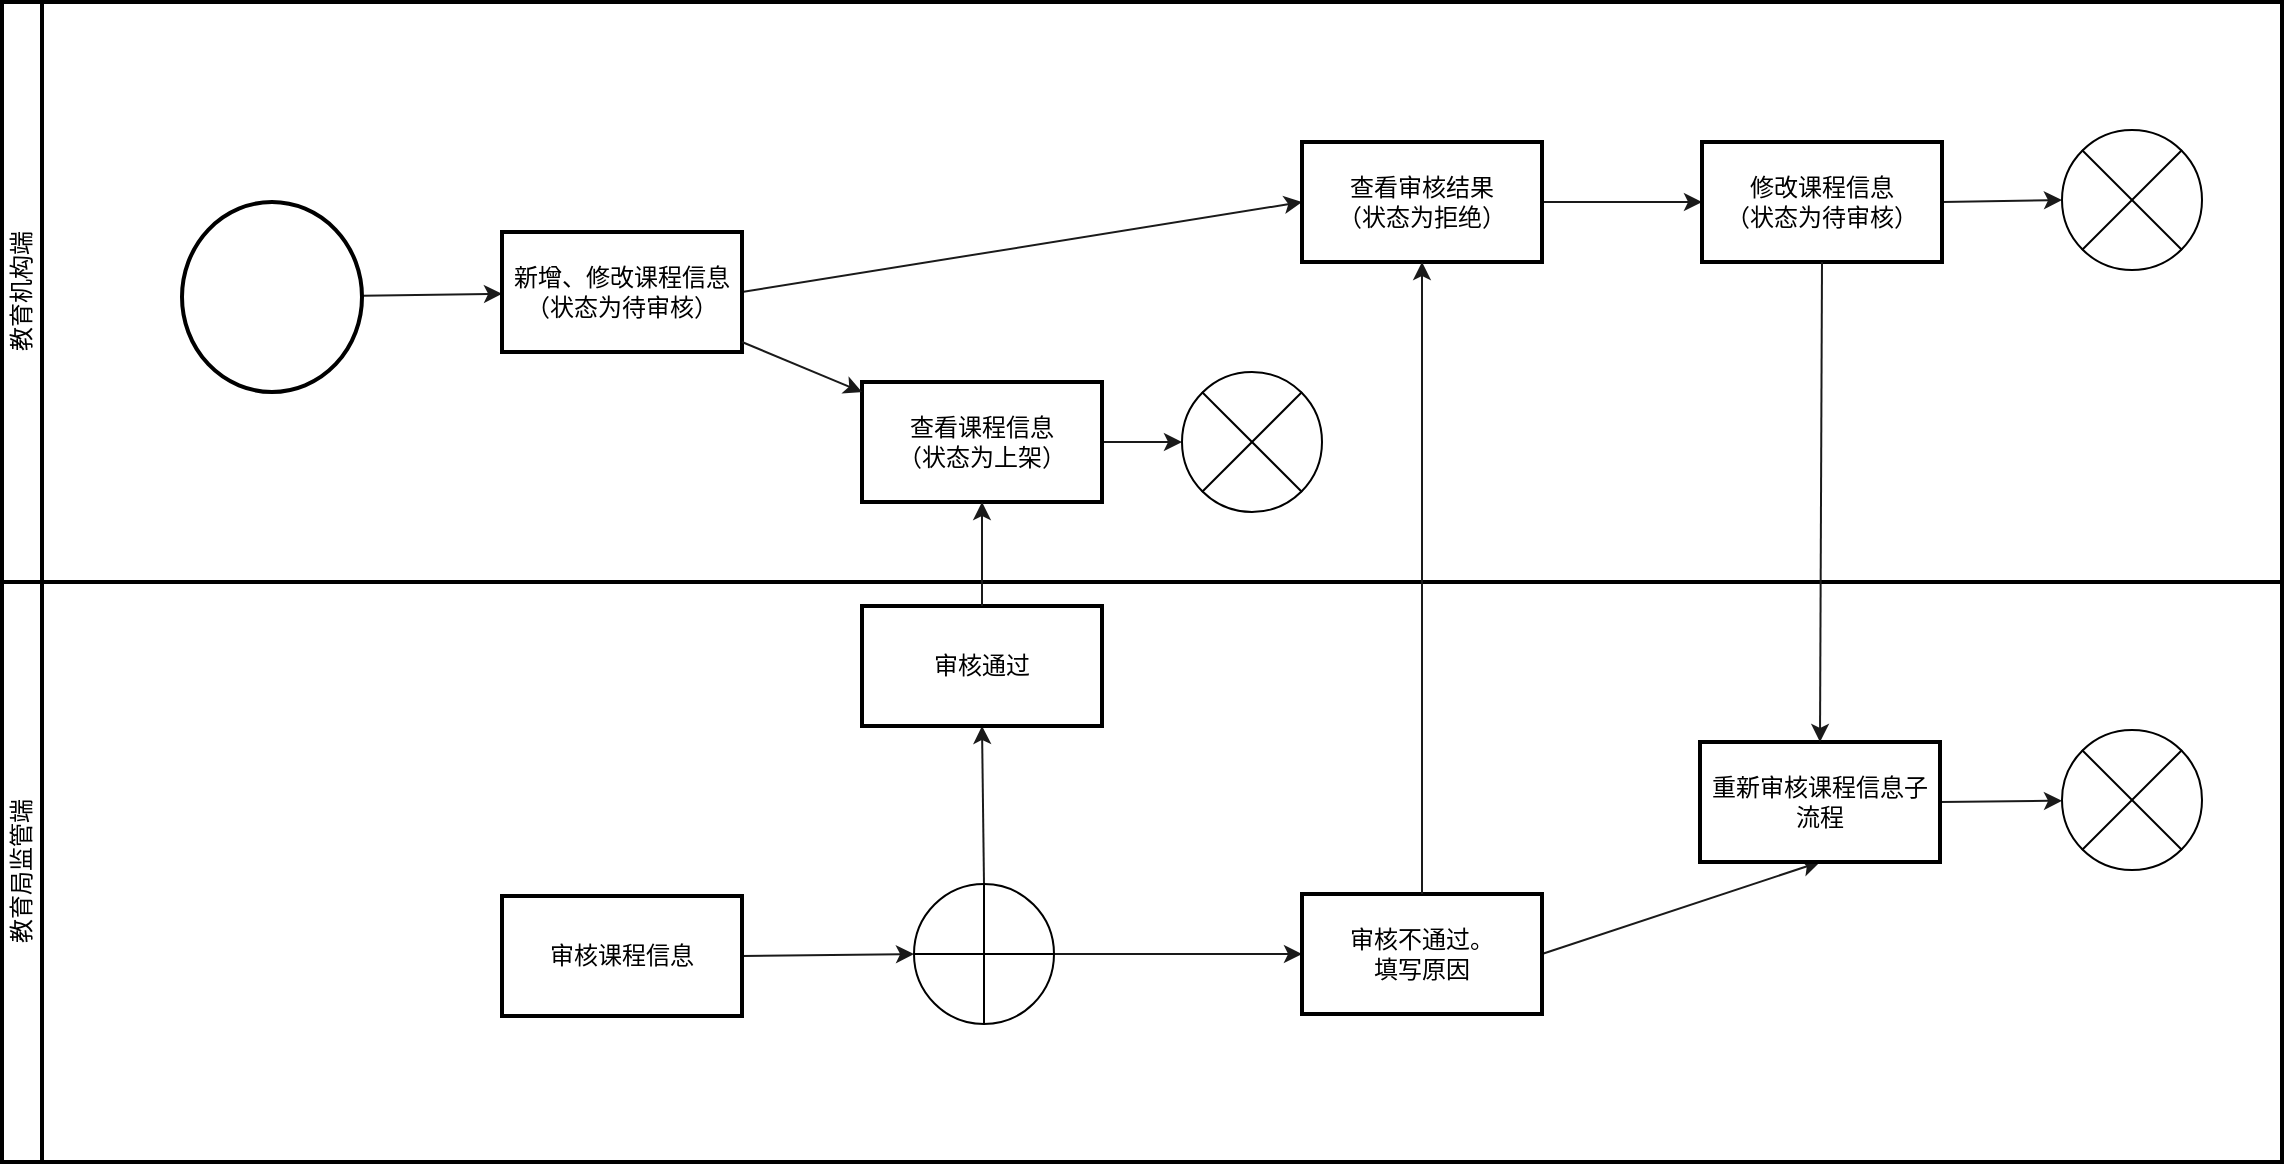 <mxfile>
    <diagram id="_kb27yyYJCCE-tOCtAC7" name="课程管理">
        <mxGraphModel dx="957" dy="655" grid="1" gridSize="10" guides="1" tooltips="1" connect="1" arrows="1" fold="1" page="1" pageScale="1" pageWidth="827" pageHeight="1169" math="0" shadow="0">
            <root>
                <mxCell id="0"/>
                <mxCell id="1" parent="0"/>
                <mxCell id="2" value="教育机构端" style="swimlane;html=1;startSize=20;fontStyle=0;collapsible=0;horizontal=0;swimlaneLine=1;swimlaneFillColor=#ffffff;strokeWidth=2;" vertex="1" parent="1">
                    <mxGeometry x="40" y="110" width="1140" height="290" as="geometry"/>
                </mxCell>
                <mxCell id="3" value="" style="edgeStyle=none;html=1;strokeColor=#1A1A1A;" edge="1" parent="2" source="4" target="6">
                    <mxGeometry relative="1" as="geometry"/>
                </mxCell>
                <mxCell id="4" value="" style="strokeWidth=2;html=1;shape=mxgraph.flowchart.start_2;whiteSpace=wrap;" vertex="1" parent="2">
                    <mxGeometry x="90" y="100" width="90" height="95" as="geometry"/>
                </mxCell>
                <mxCell id="5" style="edgeStyle=none;html=1;exitX=1;exitY=0.5;exitDx=0;exitDy=0;entryX=0;entryY=0.5;entryDx=0;entryDy=0;strokeColor=#1A1A1A;" edge="1" parent="2" source="6" target="10">
                    <mxGeometry relative="1" as="geometry"/>
                </mxCell>
                <mxCell id="6" value="新增、修改课程信息&lt;br&gt;（状态为待审核）" style="whiteSpace=wrap;html=1;strokeWidth=2;" vertex="1" parent="2">
                    <mxGeometry x="250" y="115" width="120" height="60" as="geometry"/>
                </mxCell>
                <mxCell id="EVEw9ZSFLJessw08C7SH-29" style="edgeStyle=none;html=1;exitX=1;exitY=0.5;exitDx=0;exitDy=0;entryX=0;entryY=0.5;entryDx=0;entryDy=0;entryPerimeter=0;strokeColor=#1A1A1A;" edge="1" parent="2" source="7" target="EVEw9ZSFLJessw08C7SH-28">
                    <mxGeometry relative="1" as="geometry"/>
                </mxCell>
                <mxCell id="7" value="查看课程信息&lt;br&gt;（状态为上架）" style="whiteSpace=wrap;html=1;strokeWidth=2;" vertex="1" parent="2">
                    <mxGeometry x="430" y="190" width="120" height="60" as="geometry"/>
                </mxCell>
                <mxCell id="8" value="" style="edgeStyle=none;html=1;strokeColor=#1A1A1A;" edge="1" parent="2" source="6" target="7">
                    <mxGeometry relative="1" as="geometry"/>
                </mxCell>
                <mxCell id="9" style="edgeStyle=none;html=1;exitX=1;exitY=0.5;exitDx=0;exitDy=0;entryX=0;entryY=0.5;entryDx=0;entryDy=0;strokeColor=#1A1A1A;" edge="1" parent="2" source="10" target="12">
                    <mxGeometry relative="1" as="geometry"/>
                </mxCell>
                <mxCell id="10" value="查看审核结果&lt;br&gt;（状态为拒绝）" style="whiteSpace=wrap;html=1;strokeWidth=2;" vertex="1" parent="2">
                    <mxGeometry x="650" y="70" width="120" height="60" as="geometry"/>
                </mxCell>
                <mxCell id="11" style="edgeStyle=none;html=1;exitX=1;exitY=0.5;exitDx=0;exitDy=0;entryX=0;entryY=0.5;entryDx=0;entryDy=0;entryPerimeter=0;strokeColor=#1A1A1A;" edge="1" parent="2" source="12" target="13">
                    <mxGeometry relative="1" as="geometry"/>
                </mxCell>
                <mxCell id="12" value="修改课程信息&lt;br&gt;（状态为待审核）" style="whiteSpace=wrap;html=1;strokeWidth=2;" vertex="1" parent="2">
                    <mxGeometry x="850" y="70" width="120" height="60" as="geometry"/>
                </mxCell>
                <mxCell id="13" value="" style="verticalLabelPosition=bottom;verticalAlign=top;html=1;shape=mxgraph.flowchart.or;" vertex="1" parent="2">
                    <mxGeometry x="1030" y="64" width="70" height="70" as="geometry"/>
                </mxCell>
                <mxCell id="EVEw9ZSFLJessw08C7SH-28" value="" style="verticalLabelPosition=bottom;verticalAlign=top;html=1;shape=mxgraph.flowchart.or;" vertex="1" parent="2">
                    <mxGeometry x="590" y="185" width="70" height="70" as="geometry"/>
                </mxCell>
                <mxCell id="14" value="教育局监管端" style="swimlane;html=1;startSize=20;fontStyle=0;collapsible=0;horizontal=0;swimlaneLine=1;swimlaneFillColor=#ffffff;strokeWidth=2;" vertex="1" parent="1">
                    <mxGeometry x="40" y="400" width="1140" height="290" as="geometry"/>
                </mxCell>
                <mxCell id="15" style="edgeStyle=none;html=1;exitX=1;exitY=0.5;exitDx=0;exitDy=0;entryX=0;entryY=0.5;entryDx=0;entryDy=0;entryPerimeter=0;strokeColor=#1A1A1A;" edge="1" parent="14" source="16" target="19">
                    <mxGeometry relative="1" as="geometry"/>
                </mxCell>
                <mxCell id="16" value="审核课程信息" style="whiteSpace=wrap;html=1;strokeWidth=2;" vertex="1" parent="14">
                    <mxGeometry x="250" y="157" width="120" height="60" as="geometry"/>
                </mxCell>
                <mxCell id="17" style="edgeStyle=none;html=1;exitX=0.5;exitY=0;exitDx=0;exitDy=0;exitPerimeter=0;entryX=0.5;entryY=1;entryDx=0;entryDy=0;strokeColor=#1A1A1A;" edge="1" parent="14" source="19" target="20">
                    <mxGeometry relative="1" as="geometry"/>
                </mxCell>
                <mxCell id="18" style="edgeStyle=none;html=1;exitX=1;exitY=0.5;exitDx=0;exitDy=0;exitPerimeter=0;entryX=0;entryY=0.5;entryDx=0;entryDy=0;strokeColor=#1A1A1A;" edge="1" parent="14" source="19" target="21">
                    <mxGeometry relative="1" as="geometry"/>
                </mxCell>
                <mxCell id="19" value="" style="verticalLabelPosition=bottom;verticalAlign=top;html=1;shape=mxgraph.flowchart.summing_function;" vertex="1" parent="14">
                    <mxGeometry x="456" y="151" width="70" height="70" as="geometry"/>
                </mxCell>
                <mxCell id="20" value="审核通过" style="whiteSpace=wrap;html=1;strokeWidth=2;" vertex="1" parent="14">
                    <mxGeometry x="430" y="12" width="120" height="60" as="geometry"/>
                </mxCell>
                <mxCell id="EVEw9ZSFLJessw08C7SH-27" style="edgeStyle=none;html=1;exitX=1;exitY=0.5;exitDx=0;exitDy=0;entryX=0.5;entryY=1;entryDx=0;entryDy=0;strokeColor=#1A1A1A;" edge="1" parent="14" source="21" target="23">
                    <mxGeometry relative="1" as="geometry"/>
                </mxCell>
                <mxCell id="21" value="审核不通过。&lt;br&gt;填写原因" style="whiteSpace=wrap;html=1;strokeWidth=2;" vertex="1" parent="14">
                    <mxGeometry x="650" y="156" width="120" height="60" as="geometry"/>
                </mxCell>
                <mxCell id="22" style="edgeStyle=none;html=1;exitX=1;exitY=0.5;exitDx=0;exitDy=0;strokeColor=#1A1A1A;" edge="1" parent="14" source="23" target="24">
                    <mxGeometry relative="1" as="geometry"/>
                </mxCell>
                <mxCell id="23" value="重新审核课程信息子流程" style="whiteSpace=wrap;html=1;strokeWidth=2;" vertex="1" parent="14">
                    <mxGeometry x="849" y="80" width="120" height="60" as="geometry"/>
                </mxCell>
                <mxCell id="24" value="" style="verticalLabelPosition=bottom;verticalAlign=top;html=1;shape=mxgraph.flowchart.or;" vertex="1" parent="14">
                    <mxGeometry x="1030" y="74" width="70" height="70" as="geometry"/>
                </mxCell>
                <mxCell id="EVEw9ZSFLJessw08C7SH-24" style="edgeStyle=none;html=1;exitX=0.5;exitY=1;exitDx=0;exitDy=0;entryX=0.5;entryY=0;entryDx=0;entryDy=0;strokeColor=#1A1A1A;" edge="1" parent="1" source="12" target="23">
                    <mxGeometry relative="1" as="geometry"/>
                </mxCell>
                <mxCell id="EVEw9ZSFLJessw08C7SH-25" style="edgeStyle=none;html=1;exitX=0.5;exitY=0;exitDx=0;exitDy=0;entryX=0.5;entryY=1;entryDx=0;entryDy=0;strokeColor=#1A1A1A;" edge="1" parent="1" source="20" target="7">
                    <mxGeometry relative="1" as="geometry"/>
                </mxCell>
                <mxCell id="EVEw9ZSFLJessw08C7SH-26" style="edgeStyle=none;html=1;exitX=0.5;exitY=0;exitDx=0;exitDy=0;strokeColor=#1A1A1A;entryX=0.5;entryY=1;entryDx=0;entryDy=0;" edge="1" parent="1" source="21" target="10">
                    <mxGeometry relative="1" as="geometry">
                        <mxPoint x="740" y="210" as="targetPoint"/>
                        <Array as="points"/>
                    </mxGeometry>
                </mxCell>
            </root>
        </mxGraphModel>
    </diagram>
    <diagram id="O-GzuEgNtvtESoAln1FJ" name="课程下架">
        <mxGraphModel dx="957" dy="655" grid="1" gridSize="10" guides="1" tooltips="1" connect="1" arrows="1" fold="1" page="1" pageScale="1" pageWidth="827" pageHeight="1169" math="0" shadow="0">
            <root>
                <mxCell id="i242eHqNtfpWOpR8OjVP-0"/>
                <mxCell id="i242eHqNtfpWOpR8OjVP-1" parent="i242eHqNtfpWOpR8OjVP-0"/>
                <mxCell id="i242eHqNtfpWOpR8OjVP-2" value="教育机构端" style="swimlane;html=1;startSize=20;fontStyle=0;collapsible=0;horizontal=0;swimlaneLine=1;swimlaneFillColor=#ffffff;strokeWidth=2;" vertex="1" parent="i242eHqNtfpWOpR8OjVP-1">
                    <mxGeometry x="100" y="140" width="740" height="260" as="geometry"/>
                </mxCell>
                <mxCell id="i242eHqNtfpWOpR8OjVP-3" style="edgeStyle=none;html=1;exitX=1;exitY=0.5;exitDx=0;exitDy=0;exitPerimeter=0;strokeColor=#1A1A1A;" edge="1" parent="i242eHqNtfpWOpR8OjVP-2" source="i242eHqNtfpWOpR8OjVP-4" target="i242eHqNtfpWOpR8OjVP-6">
                    <mxGeometry relative="1" as="geometry"/>
                </mxCell>
                <mxCell id="i242eHqNtfpWOpR8OjVP-4" value="" style="strokeWidth=2;html=1;shape=mxgraph.flowchart.start_2;whiteSpace=wrap;" vertex="1" parent="i242eHqNtfpWOpR8OjVP-2">
                    <mxGeometry x="60" y="100" width="90" height="95" as="geometry"/>
                </mxCell>
                <mxCell id="i242eHqNtfpWOpR8OjVP-5" style="edgeStyle=none;html=1;exitX=1;exitY=0.5;exitDx=0;exitDy=0;entryX=0;entryY=0.5;entryDx=0;entryDy=0;strokeColor=#1A1A1A;" edge="1" parent="i242eHqNtfpWOpR8OjVP-2" source="i242eHqNtfpWOpR8OjVP-6" target="i242eHqNtfpWOpR8OjVP-7">
                    <mxGeometry relative="1" as="geometry"/>
                </mxCell>
                <mxCell id="i242eHqNtfpWOpR8OjVP-6" value="下架课程" style="whiteSpace=wrap;html=1;strokeWidth=2;" vertex="1" parent="i242eHqNtfpWOpR8OjVP-2">
                    <mxGeometry x="215" y="120" width="120" height="60" as="geometry"/>
                </mxCell>
                <mxCell id="i242eHqNtfpWOpR8OjVP-7" value="查看下架课程" style="whiteSpace=wrap;html=1;strokeWidth=2;" vertex="1" parent="i242eHqNtfpWOpR8OjVP-2">
                    <mxGeometry x="430" y="117.5" width="120" height="60" as="geometry"/>
                </mxCell>
                <mxCell id="u8Z2Gh5Aan8gTaz_btC8-0" value="" style="verticalLabelPosition=bottom;verticalAlign=top;html=1;shape=mxgraph.flowchart.or;" vertex="1" parent="i242eHqNtfpWOpR8OjVP-2">
                    <mxGeometry x="630" y="115" width="70" height="70" as="geometry"/>
                </mxCell>
                <mxCell id="i242eHqNtfpWOpR8OjVP-8" value="数据库" style="swimlane;html=1;startSize=20;fontStyle=0;collapsible=0;horizontal=0;swimlaneLine=1;swimlaneFillColor=#ffffff;strokeWidth=2;" vertex="1" parent="i242eHqNtfpWOpR8OjVP-1">
                    <mxGeometry x="100" y="400" width="740" height="200" as="geometry"/>
                </mxCell>
                <mxCell id="i242eHqNtfpWOpR8OjVP-9" value="教育局监管端" style="swimlane;html=1;startSize=20;fontStyle=0;collapsible=0;horizontal=0;swimlaneLine=1;swimlaneFillColor=#ffffff;strokeWidth=2;" vertex="1" parent="i242eHqNtfpWOpR8OjVP-1">
                    <mxGeometry x="100" y="600" width="740" height="210" as="geometry"/>
                </mxCell>
                <mxCell id="i242eHqNtfpWOpR8OjVP-12" value="" style="strokeWidth=2;html=1;shape=mxgraph.flowchart.start_2;whiteSpace=wrap;" vertex="1" parent="i242eHqNtfpWOpR8OjVP-9">
                    <mxGeometry x="60" y="57.5" width="90" height="95" as="geometry"/>
                </mxCell>
                <mxCell id="i242eHqNtfpWOpR8OjVP-14" value="下架课程" style="whiteSpace=wrap;html=1;strokeWidth=2;" vertex="1" parent="i242eHqNtfpWOpR8OjVP-9">
                    <mxGeometry x="210" y="81" width="120" height="47.5" as="geometry"/>
                </mxCell>
                <mxCell id="i242eHqNtfpWOpR8OjVP-11" style="edgeStyle=none;html=1;exitX=1;exitY=0.5;exitDx=0;exitDy=0;exitPerimeter=0;strokeColor=#1A1A1A;" edge="1" parent="i242eHqNtfpWOpR8OjVP-9" source="i242eHqNtfpWOpR8OjVP-12" target="i242eHqNtfpWOpR8OjVP-14">
                    <mxGeometry relative="1" as="geometry"/>
                </mxCell>
                <mxCell id="i242eHqNtfpWOpR8OjVP-15" value="查看下架课程" style="whiteSpace=wrap;html=1;strokeWidth=2;" vertex="1" parent="i242eHqNtfpWOpR8OjVP-9">
                    <mxGeometry x="430" y="75" width="120" height="60" as="geometry"/>
                </mxCell>
                <mxCell id="i242eHqNtfpWOpR8OjVP-13" style="edgeStyle=none;html=1;exitX=1;exitY=0.5;exitDx=0;exitDy=0;entryX=0;entryY=0.5;entryDx=0;entryDy=0;strokeColor=#1A1A1A;" edge="1" parent="i242eHqNtfpWOpR8OjVP-9" source="i242eHqNtfpWOpR8OjVP-14" target="i242eHqNtfpWOpR8OjVP-15">
                    <mxGeometry relative="1" as="geometry"/>
                </mxCell>
                <mxCell id="u8Z2Gh5Aan8gTaz_btC8-1" value="" style="verticalLabelPosition=bottom;verticalAlign=top;html=1;shape=mxgraph.flowchart.or;" vertex="1" parent="i242eHqNtfpWOpR8OjVP-9">
                    <mxGeometry x="620" y="69.75" width="70" height="70" as="geometry"/>
                </mxCell>
                <mxCell id="i242eHqNtfpWOpR8OjVP-10" value="教育机构课程表" style="shape=datastore;whiteSpace=wrap;html=1;labelPosition=center;verticalLabelPosition=bottom;align=center;verticalAlign=top;" vertex="1" parent="i242eHqNtfpWOpR8OjVP-1">
                    <mxGeometry x="323" y="440" width="100" height="100" as="geometry"/>
                </mxCell>
                <mxCell id="i242eHqNtfpWOpR8OjVP-16" style="edgeStyle=none;html=1;exitX=0.5;exitY=0;exitDx=0;exitDy=0;entryX=0.5;entryY=1;entryDx=0;entryDy=0;strokeColor=#1A1A1A;" edge="1" parent="i242eHqNtfpWOpR8OjVP-1" source="i242eHqNtfpWOpR8OjVP-14" target="i242eHqNtfpWOpR8OjVP-10">
                    <mxGeometry relative="1" as="geometry"/>
                </mxCell>
                <mxCell id="i242eHqNtfpWOpR8OjVP-17" style="edgeStyle=none;html=1;exitX=0.5;exitY=1;exitDx=0;exitDy=0;entryX=0.5;entryY=0;entryDx=0;entryDy=0;strokeColor=#1A1A1A;" edge="1" parent="i242eHqNtfpWOpR8OjVP-1" source="i242eHqNtfpWOpR8OjVP-6" target="i242eHqNtfpWOpR8OjVP-10">
                    <mxGeometry relative="1" as="geometry"/>
                </mxCell>
                <mxCell id="i242eHqNtfpWOpR8OjVP-18" style="edgeStyle=none;html=1;exitX=0.5;exitY=1;exitDx=0;exitDy=0;strokeColor=#1A1A1A;" edge="1" parent="i242eHqNtfpWOpR8OjVP-1" source="i242eHqNtfpWOpR8OjVP-7" target="i242eHqNtfpWOpR8OjVP-10">
                    <mxGeometry relative="1" as="geometry"/>
                </mxCell>
                <mxCell id="i242eHqNtfpWOpR8OjVP-19" style="edgeStyle=none;html=1;exitX=0.5;exitY=0;exitDx=0;exitDy=0;entryX=0.85;entryY=0.95;entryDx=0;entryDy=0;entryPerimeter=0;strokeColor=#1A1A1A;" edge="1" parent="i242eHqNtfpWOpR8OjVP-1" source="i242eHqNtfpWOpR8OjVP-15" target="i242eHqNtfpWOpR8OjVP-10">
                    <mxGeometry relative="1" as="geometry"/>
                </mxCell>
                <mxCell id="u8Z2Gh5Aan8gTaz_btC8-2" style="edgeStyle=none;html=1;exitX=1;exitY=0.5;exitDx=0;exitDy=0;strokeColor=#1A1A1A;" edge="1" parent="i242eHqNtfpWOpR8OjVP-1" source="i242eHqNtfpWOpR8OjVP-7">
                    <mxGeometry relative="1" as="geometry">
                        <mxPoint x="730" y="288" as="targetPoint"/>
                    </mxGeometry>
                </mxCell>
                <mxCell id="u8Z2Gh5Aan8gTaz_btC8-3" style="edgeStyle=none;html=1;exitX=1;exitY=0.5;exitDx=0;exitDy=0;strokeColor=#1A1A1A;" edge="1" parent="i242eHqNtfpWOpR8OjVP-1" source="i242eHqNtfpWOpR8OjVP-15">
                    <mxGeometry relative="1" as="geometry">
                        <mxPoint x="720" y="705" as="targetPoint"/>
                    </mxGeometry>
                </mxCell>
            </root>
        </mxGraphModel>
    </diagram>
    <diagram id="RTB69ole-GEvvUyD-ts5" name="课程退订">
        <mxGraphModel dx="957" dy="655" grid="1" gridSize="10" guides="1" tooltips="1" connect="1" arrows="1" fold="1" page="1" pageScale="1" pageWidth="827" pageHeight="1169" math="0" shadow="0">
            <root>
                <mxCell id="GCObWITcxU9STwv5iPhT-0"/>
                <mxCell id="GCObWITcxU9STwv5iPhT-1" parent="GCObWITcxU9STwv5iPhT-0"/>
                <mxCell id="xaeJqkoStHFcShrqPOXK-0" value="消费者端" style="swimlane;html=1;startSize=20;fontStyle=0;collapsible=0;horizontal=0;swimlaneLine=1;swimlaneFillColor=#ffffff;strokeWidth=2;" vertex="1" parent="GCObWITcxU9STwv5iPhT-1">
                    <mxGeometry x="40" y="110" width="1140" height="290" as="geometry"/>
                </mxCell>
                <mxCell id="xaeJqkoStHFcShrqPOXK-1" value="" style="edgeStyle=none;html=1;strokeColor=#1A1A1A;" edge="1" parent="xaeJqkoStHFcShrqPOXK-0" source="xaeJqkoStHFcShrqPOXK-2" target="xaeJqkoStHFcShrqPOXK-4">
                    <mxGeometry relative="1" as="geometry"/>
                </mxCell>
                <mxCell id="xaeJqkoStHFcShrqPOXK-2" value="" style="strokeWidth=2;html=1;shape=mxgraph.flowchart.start_2;whiteSpace=wrap;" vertex="1" parent="xaeJqkoStHFcShrqPOXK-0">
                    <mxGeometry x="90" y="100" width="90" height="95" as="geometry"/>
                </mxCell>
                <mxCell id="xaeJqkoStHFcShrqPOXK-3" style="edgeStyle=none;html=1;exitX=1;exitY=0.5;exitDx=0;exitDy=0;entryX=0;entryY=0.5;entryDx=0;entryDy=0;strokeColor=#1A1A1A;" edge="1" parent="xaeJqkoStHFcShrqPOXK-0" source="xaeJqkoStHFcShrqPOXK-4" target="xaeJqkoStHFcShrqPOXK-9">
                    <mxGeometry relative="1" as="geometry"/>
                </mxCell>
                <mxCell id="xaeJqkoStHFcShrqPOXK-4" value="申请课程退订" style="whiteSpace=wrap;html=1;strokeWidth=2;" vertex="1" parent="xaeJqkoStHFcShrqPOXK-0">
                    <mxGeometry x="250" y="115" width="120" height="60" as="geometry"/>
                </mxCell>
                <mxCell id="xaeJqkoStHFcShrqPOXK-29" style="edgeStyle=none;html=1;exitX=1;exitY=0.5;exitDx=0;exitDy=0;entryX=0;entryY=0.5;entryDx=0;entryDy=0;entryPerimeter=0;strokeColor=#1A1A1A;" edge="1" parent="xaeJqkoStHFcShrqPOXK-0" source="xaeJqkoStHFcShrqPOXK-9" target="xaeJqkoStHFcShrqPOXK-12">
                    <mxGeometry relative="1" as="geometry"/>
                </mxCell>
                <mxCell id="xaeJqkoStHFcShrqPOXK-9" value="查看退敌给你讲诶过。查看退订结果，支持查看不通过原因。" style="whiteSpace=wrap;html=1;strokeWidth=2;" vertex="1" parent="xaeJqkoStHFcShrqPOXK-0">
                    <mxGeometry x="610" y="113.5" width="120" height="60" as="geometry"/>
                </mxCell>
                <mxCell id="xaeJqkoStHFcShrqPOXK-12" value="" style="verticalLabelPosition=bottom;verticalAlign=top;html=1;shape=mxgraph.flowchart.or;" vertex="1" parent="xaeJqkoStHFcShrqPOXK-0">
                    <mxGeometry x="811" y="108.5" width="70" height="70" as="geometry"/>
                </mxCell>
                <mxCell id="xaeJqkoStHFcShrqPOXK-14" value="教育机构端" style="swimlane;html=1;startSize=20;fontStyle=0;collapsible=0;horizontal=0;swimlaneLine=1;swimlaneFillColor=#ffffff;strokeWidth=2;" vertex="1" parent="GCObWITcxU9STwv5iPhT-1">
                    <mxGeometry x="40" y="400" width="1140" height="290" as="geometry"/>
                </mxCell>
                <mxCell id="xaeJqkoStHFcShrqPOXK-15" style="edgeStyle=none;html=1;exitX=1;exitY=0.5;exitDx=0;exitDy=0;entryX=0;entryY=0.5;entryDx=0;entryDy=0;strokeColor=#1A1A1A;" edge="1" parent="xaeJqkoStHFcShrqPOXK-14" source="xaeJqkoStHFcShrqPOXK-16" target="xaeJqkoStHFcShrqPOXK-20">
                    <mxGeometry relative="1" as="geometry">
                        <mxPoint x="456" y="186" as="targetPoint"/>
                    </mxGeometry>
                </mxCell>
                <mxCell id="xaeJqkoStHFcShrqPOXK-30" style="edgeStyle=none;html=1;exitX=1;exitY=0.5;exitDx=0;exitDy=0;entryX=0;entryY=0.5;entryDx=0;entryDy=0;strokeColor=#1A1A1A;" edge="1" parent="xaeJqkoStHFcShrqPOXK-14" source="xaeJqkoStHFcShrqPOXK-16" target="xaeJqkoStHFcShrqPOXK-22">
                    <mxGeometry relative="1" as="geometry"/>
                </mxCell>
                <mxCell id="xaeJqkoStHFcShrqPOXK-16" value="课程退订审核" style="whiteSpace=wrap;html=1;strokeWidth=2;" vertex="1" parent="xaeJqkoStHFcShrqPOXK-14">
                    <mxGeometry x="250" y="104" width="120" height="60" as="geometry"/>
                </mxCell>
                <mxCell id="xaeJqkoStHFcShrqPOXK-20" value="审核通过" style="whiteSpace=wrap;html=1;strokeWidth=2;" vertex="1" parent="xaeJqkoStHFcShrqPOXK-14">
                    <mxGeometry x="430" y="12" width="120" height="60" as="geometry"/>
                </mxCell>
                <mxCell id="xaeJqkoStHFcShrqPOXK-22" value="审核不通过。&lt;br&gt;填写原因，是否同意新的退款金额" style="whiteSpace=wrap;html=1;strokeWidth=2;" vertex="1" parent="xaeJqkoStHFcShrqPOXK-14">
                    <mxGeometry x="420" y="200" width="120" height="60" as="geometry"/>
                </mxCell>
                <mxCell id="xaeJqkoStHFcShrqPOXK-31" style="edgeStyle=none;html=1;strokeColor=#1A1A1A;entryX=0.5;entryY=1;entryDx=0;entryDy=0;" edge="1" parent="GCObWITcxU9STwv5iPhT-1" target="xaeJqkoStHFcShrqPOXK-9">
                    <mxGeometry relative="1" as="geometry">
                        <mxPoint x="590" y="442" as="sourcePoint"/>
                        <mxPoint x="730" y="290" as="targetPoint"/>
                    </mxGeometry>
                </mxCell>
                <mxCell id="xaeJqkoStHFcShrqPOXK-32" style="edgeStyle=none;html=1;exitX=1;exitY=0.5;exitDx=0;exitDy=0;strokeColor=#1A1A1A;" edge="1" parent="GCObWITcxU9STwv5iPhT-1" source="xaeJqkoStHFcShrqPOXK-22">
                    <mxGeometry relative="1" as="geometry">
                        <mxPoint x="710" y="280" as="targetPoint"/>
                    </mxGeometry>
                </mxCell>
            </root>
        </mxGraphModel>
    </diagram>
    <diagram id="FENlPWuHK17iBy_Hg0Zu" name="签到和请假">
        <mxGraphModel dx="957" dy="655" grid="1" gridSize="10" guides="1" tooltips="1" connect="1" arrows="1" fold="1" page="1" pageScale="1" pageWidth="827" pageHeight="1169" math="0" shadow="0">
            <root>
                <mxCell id="eyXgqee70Rvy0ePoQRyp-0"/>
                <mxCell id="eyXgqee70Rvy0ePoQRyp-1" parent="eyXgqee70Rvy0ePoQRyp-0"/>
                <mxCell id="g-nWxtTC_gYAiai5TpuG-0" value="消费者端" style="swimlane;html=1;startSize=20;fontStyle=0;collapsible=0;horizontal=0;swimlaneLine=1;swimlaneFillColor=#ffffff;strokeWidth=2;" vertex="1" parent="eyXgqee70Rvy0ePoQRyp-1">
                    <mxGeometry x="40" y="110" width="1140" height="290" as="geometry"/>
                </mxCell>
                <mxCell id="8ieWl4sxLzwBWGmQq1wU-4" style="edgeStyle=none;html=1;exitX=1;exitY=0.5;exitDx=0;exitDy=0;entryX=0;entryY=0.5;entryDx=0;entryDy=0;strokeColor=#1A1A1A;" edge="1" parent="g-nWxtTC_gYAiai5TpuG-0" source="g-nWxtTC_gYAiai5TpuG-4" target="8ieWl4sxLzwBWGmQq1wU-1">
                    <mxGeometry relative="1" as="geometry"/>
                </mxCell>
                <mxCell id="g-nWxtTC_gYAiai5TpuG-4" value="接受签到通知" style="whiteSpace=wrap;html=1;strokeWidth=2;" vertex="1" parent="g-nWxtTC_gYAiai5TpuG-0">
                    <mxGeometry x="250" y="115" width="120" height="60" as="geometry"/>
                </mxCell>
                <mxCell id="g-nWxtTC_gYAiai5TpuG-5" style="edgeStyle=none;html=1;exitX=1;exitY=0.5;exitDx=0;exitDy=0;entryX=0;entryY=0.5;entryDx=0;entryDy=0;entryPerimeter=0;strokeColor=#1A1A1A;" edge="1" parent="g-nWxtTC_gYAiai5TpuG-0" source="g-nWxtTC_gYAiai5TpuG-6" target="g-nWxtTC_gYAiai5TpuG-7">
                    <mxGeometry relative="1" as="geometry"/>
                </mxCell>
                <mxCell id="g-nWxtTC_gYAiai5TpuG-6" value="签到" style="whiteSpace=wrap;html=1;strokeWidth=2;" vertex="1" parent="g-nWxtTC_gYAiai5TpuG-0">
                    <mxGeometry x="610" y="73.5" width="120" height="60" as="geometry"/>
                </mxCell>
                <mxCell id="g-nWxtTC_gYAiai5TpuG-7" value="" style="verticalLabelPosition=bottom;verticalAlign=top;html=1;shape=mxgraph.flowchart.or;" vertex="1" parent="g-nWxtTC_gYAiai5TpuG-0">
                    <mxGeometry x="811" y="110.5" width="70" height="70" as="geometry"/>
                </mxCell>
                <mxCell id="8ieWl4sxLzwBWGmQq1wU-5" style="edgeStyle=none;html=1;exitX=1;exitY=0.5;exitDx=0;exitDy=0;entryX=0;entryY=0.5;entryDx=0;entryDy=0;strokeColor=#1A1A1A;" edge="1" parent="g-nWxtTC_gYAiai5TpuG-0" source="8ieWl4sxLzwBWGmQq1wU-1" target="g-nWxtTC_gYAiai5TpuG-6">
                    <mxGeometry relative="1" as="geometry"/>
                </mxCell>
                <mxCell id="8ieWl4sxLzwBWGmQq1wU-6" style="edgeStyle=none;html=1;exitX=1;exitY=0.5;exitDx=0;exitDy=0;entryX=0;entryY=0.642;entryDx=0;entryDy=0;entryPerimeter=0;strokeColor=#1A1A1A;" edge="1" parent="g-nWxtTC_gYAiai5TpuG-0" source="8ieWl4sxLzwBWGmQq1wU-1" target="8ieWl4sxLzwBWGmQq1wU-2">
                    <mxGeometry relative="1" as="geometry"/>
                </mxCell>
                <mxCell id="8ieWl4sxLzwBWGmQq1wU-1" value="点击通知进入已够课程详情页中的签到页面。" style="whiteSpace=wrap;html=1;strokeWidth=2;" vertex="1" parent="g-nWxtTC_gYAiai5TpuG-0">
                    <mxGeometry x="430" y="115" width="120" height="60" as="geometry"/>
                </mxCell>
                <mxCell id="8ieWl4sxLzwBWGmQq1wU-7" style="edgeStyle=none;html=1;exitX=1;exitY=0.5;exitDx=0;exitDy=0;entryX=0;entryY=0.5;entryDx=0;entryDy=0;entryPerimeter=0;strokeColor=#1A1A1A;" edge="1" parent="g-nWxtTC_gYAiai5TpuG-0" source="8ieWl4sxLzwBWGmQq1wU-2" target="g-nWxtTC_gYAiai5TpuG-7">
                    <mxGeometry relative="1" as="geometry"/>
                </mxCell>
                <mxCell id="8ieWl4sxLzwBWGmQq1wU-2" value="请假" style="whiteSpace=wrap;html=1;strokeWidth=2;" vertex="1" parent="g-nWxtTC_gYAiai5TpuG-0">
                    <mxGeometry x="610" y="170" width="120" height="60" as="geometry"/>
                </mxCell>
                <mxCell id="g-nWxtTC_gYAiai5TpuG-8" value="教育机构端" style="swimlane;html=1;startSize=20;fontStyle=0;collapsible=0;horizontal=0;swimlaneLine=1;swimlaneFillColor=#ffffff;strokeWidth=2;" vertex="1" parent="eyXgqee70Rvy0ePoQRyp-1">
                    <mxGeometry x="40" y="400" width="1140" height="290" as="geometry"/>
                </mxCell>
                <mxCell id="g-nWxtTC_gYAiai5TpuG-11" value="发起签到通知" style="whiteSpace=wrap;html=1;strokeWidth=2;" vertex="1" parent="g-nWxtTC_gYAiai5TpuG-8">
                    <mxGeometry x="250" y="104" width="120" height="60" as="geometry"/>
                </mxCell>
                <mxCell id="8ieWl4sxLzwBWGmQq1wU-0" style="edgeStyle=none;html=1;exitX=1;exitY=0.5;exitDx=0;exitDy=0;exitPerimeter=0;entryX=0;entryY=0.5;entryDx=0;entryDy=0;strokeColor=#1A1A1A;" edge="1" parent="g-nWxtTC_gYAiai5TpuG-8" source="g-nWxtTC_gYAiai5TpuG-16" target="g-nWxtTC_gYAiai5TpuG-11">
                    <mxGeometry relative="1" as="geometry"/>
                </mxCell>
                <mxCell id="g-nWxtTC_gYAiai5TpuG-16" value="" style="strokeWidth=2;html=1;shape=mxgraph.flowchart.start_2;whiteSpace=wrap;" vertex="1" parent="g-nWxtTC_gYAiai5TpuG-8">
                    <mxGeometry x="90" y="87" width="90" height="95" as="geometry"/>
                </mxCell>
                <mxCell id="8ieWl4sxLzwBWGmQq1wU-3" style="edgeStyle=none;html=1;exitX=0.5;exitY=0;exitDx=0;exitDy=0;strokeColor=#1A1A1A;entryX=0.5;entryY=1;entryDx=0;entryDy=0;" edge="1" parent="eyXgqee70Rvy0ePoQRyp-1" source="g-nWxtTC_gYAiai5TpuG-11" target="g-nWxtTC_gYAiai5TpuG-4">
                    <mxGeometry relative="1" as="geometry">
                        <mxPoint x="340" y="330" as="targetPoint"/>
                    </mxGeometry>
                </mxCell>
            </root>
        </mxGraphModel>
    </diagram>
</mxfile>